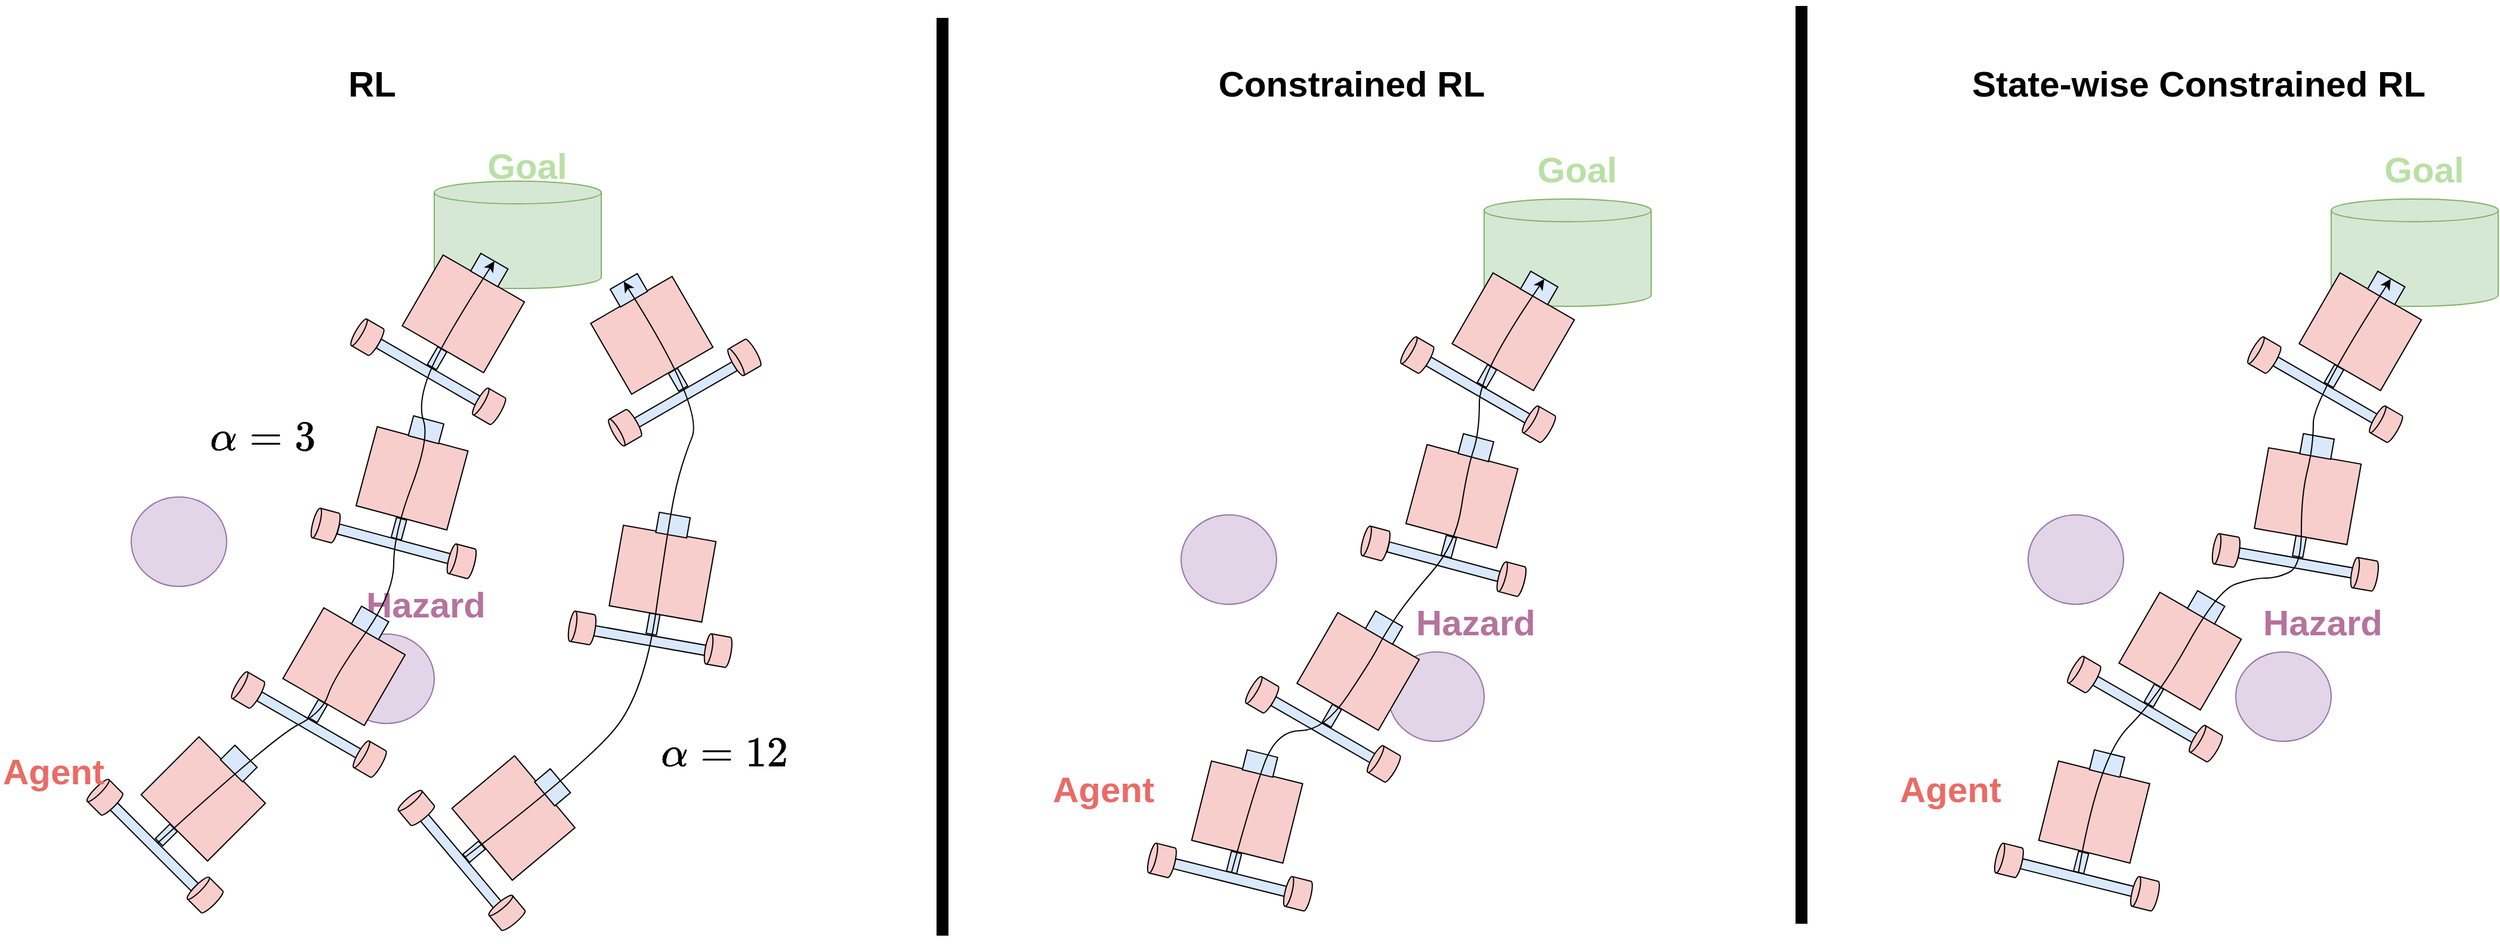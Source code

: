 <mxfile version="27.0.9">
  <diagram name="페이지-1" id="ge7ynudYH0SWpXRpJTb-">
    <mxGraphModel dx="4753" dy="2667" grid="1" gridSize="10" guides="1" tooltips="1" connect="1" arrows="1" fold="1" page="1" pageScale="1" pageWidth="827" pageHeight="1169" math="1" shadow="0">
      <root>
        <mxCell id="0" />
        <mxCell id="1" parent="0" />
        <mxCell id="-oPGyq5Cqz7-k8GaQxrX-433" value="" style="group" vertex="1" connectable="0" parent="1">
          <mxGeometry x="194" y="194" width="2094" height="780" as="geometry" />
        </mxCell>
        <mxCell id="-oPGyq5Cqz7-k8GaQxrX-1" value="" style="group;rotation=-166;" vertex="1" connectable="0" parent="-oPGyq5Cqz7-k8GaQxrX-433">
          <mxGeometry x="970.004" y="627.003" width="140" height="120" as="geometry" />
        </mxCell>
        <mxCell id="-oPGyq5Cqz7-k8GaQxrX-2" value="" style="rounded=0;whiteSpace=wrap;html=1;fillColor=#f8cecc;strokeColor=default;rotation=-166;" vertex="1" parent="-oPGyq5Cqz7-k8GaQxrX-1">
          <mxGeometry x="36" y="15" width="78.75" height="68.571" as="geometry" />
        </mxCell>
        <mxCell id="-oPGyq5Cqz7-k8GaQxrX-3" value="" style="rounded=0;whiteSpace=wrap;html=1;fillColor=#dae8fc;strokeColor=default;rotation=-166;" vertex="1" parent="-oPGyq5Cqz7-k8GaQxrX-1">
          <mxGeometry x="73" width="26.25" height="17.143" as="geometry" />
        </mxCell>
        <mxCell id="-oPGyq5Cqz7-k8GaQxrX-4" value="" style="rounded=0;whiteSpace=wrap;html=1;fillColor=#dae8fc;strokeColor=default;rotation=-166;" vertex="1" parent="-oPGyq5Cqz7-k8GaQxrX-1">
          <mxGeometry x="60" y="83" width="8.75" height="17.143" as="geometry" />
        </mxCell>
        <mxCell id="-oPGyq5Cqz7-k8GaQxrX-5" value="" style="rounded=0;whiteSpace=wrap;html=1;fillColor=#dae8fc;strokeColor=default;rotation=-166;" vertex="1" parent="-oPGyq5Cqz7-k8GaQxrX-1">
          <mxGeometry x="13" y="100" width="96.25" height="8.571" as="geometry" />
        </mxCell>
        <mxCell id="-oPGyq5Cqz7-k8GaQxrX-6" value="" style="shape=cylinder3;whiteSpace=wrap;html=1;boundedLbl=1;backgroundOutline=1;size=2.875;direction=south;fillColor=#f8cecc;strokeColor=default;rotation=-166;" vertex="1" parent="-oPGyq5Cqz7-k8GaQxrX-1">
          <mxGeometry x="-7" y="77" width="21.875" height="25.714" as="geometry" />
        </mxCell>
        <mxCell id="-oPGyq5Cqz7-k8GaQxrX-7" value="" style="shape=cylinder3;whiteSpace=wrap;html=1;boundedLbl=1;backgroundOutline=1;size=2.875;direction=south;fillColor=#f8cecc;strokeColor=default;rotation=-166;" vertex="1" parent="-oPGyq5Cqz7-k8GaQxrX-1">
          <mxGeometry x="107" y="105" width="21.875" height="25.714" as="geometry" />
        </mxCell>
        <mxCell id="-oPGyq5Cqz7-k8GaQxrX-8" value="" style="ellipse;whiteSpace=wrap;html=1;fillColor=#e1d5e7;strokeColor=#9673a6;" vertex="1" parent="-oPGyq5Cqz7-k8GaQxrX-433">
          <mxGeometry x="1164" y="542" width="80" height="75" as="geometry" />
        </mxCell>
        <mxCell id="-oPGyq5Cqz7-k8GaQxrX-9" value="" style="shape=cylinder3;whiteSpace=wrap;html=1;boundedLbl=1;backgroundOutline=1;size=9.481;fillColor=#d5e8d4;strokeColor=#82b366;" vertex="1" parent="-oPGyq5Cqz7-k8GaQxrX-433">
          <mxGeometry x="1244" y="162" width="140" height="90" as="geometry" />
        </mxCell>
        <mxCell id="-oPGyq5Cqz7-k8GaQxrX-10" value="Goal" style="text;html=1;align=center;verticalAlign=middle;whiteSpace=wrap;rounded=0;fontSize=30;fontColor=#B9E0A5;fontStyle=1" vertex="1" parent="-oPGyq5Cqz7-k8GaQxrX-433">
          <mxGeometry x="1284" y="122" width="76" height="30" as="geometry" />
        </mxCell>
        <mxCell id="-oPGyq5Cqz7-k8GaQxrX-11" value="&lt;font style=&quot;color: rgb(234, 107, 102);&quot;&gt;Agent&lt;/font&gt;" style="text;html=1;align=center;verticalAlign=middle;whiteSpace=wrap;rounded=0;fontSize=30;fontColor=#B9E0A5;fontStyle=1" vertex="1" parent="-oPGyq5Cqz7-k8GaQxrX-433">
          <mxGeometry x="880" y="642" width="90" height="30" as="geometry" />
        </mxCell>
        <mxCell id="-oPGyq5Cqz7-k8GaQxrX-12" value="&lt;font style=&quot;color: rgb(181, 115, 157);&quot;&gt;Hazard&lt;/font&gt;" style="text;html=1;align=center;verticalAlign=middle;whiteSpace=wrap;rounded=0;fontSize=30;fontColor=#B9E0A5;fontStyle=1" vertex="1" parent="-oPGyq5Cqz7-k8GaQxrX-433">
          <mxGeometry x="1184" y="502" width="106" height="30" as="geometry" />
        </mxCell>
        <mxCell id="-oPGyq5Cqz7-k8GaQxrX-13" value="" style="ellipse;whiteSpace=wrap;html=1;fillColor=#e1d5e7;strokeColor=#9673a6;" vertex="1" parent="-oPGyq5Cqz7-k8GaQxrX-433">
          <mxGeometry x="990" y="427" width="80" height="75" as="geometry" />
        </mxCell>
        <mxCell id="-oPGyq5Cqz7-k8GaQxrX-14" value="" style="group;rotation=-150;opacity=23;" vertex="1" connectable="0" parent="-oPGyq5Cqz7-k8GaQxrX-433">
          <mxGeometry x="1059.996" y="507.002" width="140" height="120" as="geometry" />
        </mxCell>
        <mxCell id="-oPGyq5Cqz7-k8GaQxrX-15" value="" style="rounded=0;whiteSpace=wrap;html=1;fillColor=#f8cecc;strokeColor=default;rotation=-150;" vertex="1" parent="-oPGyq5Cqz7-k8GaQxrX-14">
          <mxGeometry x="39" y="17" width="78.75" height="68.571" as="geometry" />
        </mxCell>
        <mxCell id="-oPGyq5Cqz7-k8GaQxrX-16" value="" style="rounded=0;whiteSpace=wrap;html=1;fillColor=#dae8fc;strokeColor=default;rotation=-150;" vertex="1" parent="-oPGyq5Cqz7-k8GaQxrX-14">
          <mxGeometry x="87" y="6" width="26.25" height="17.143" as="geometry" />
        </mxCell>
        <mxCell id="-oPGyq5Cqz7-k8GaQxrX-17" value="" style="rounded=0;whiteSpace=wrap;html=1;fillColor=#dae8fc;strokeColor=default;rotation=-150;" vertex="1" parent="-oPGyq5Cqz7-k8GaQxrX-14">
          <mxGeometry x="52" y="80" width="8.75" height="17.143" as="geometry" />
        </mxCell>
        <mxCell id="-oPGyq5Cqz7-k8GaQxrX-18" value="" style="rounded=0;whiteSpace=wrap;html=1;fillColor=#dae8fc;strokeColor=default;rotation=-150;" vertex="1" parent="-oPGyq5Cqz7-k8GaQxrX-14">
          <mxGeometry x="1" y="96" width="96.25" height="8.571" as="geometry" />
        </mxCell>
        <mxCell id="-oPGyq5Cqz7-k8GaQxrX-19" value="" style="shape=cylinder3;whiteSpace=wrap;html=1;boundedLbl=1;backgroundOutline=1;size=2.875;direction=south;fillColor=#f8cecc;strokeColor=default;rotation=-150;" vertex="1" parent="-oPGyq5Cqz7-k8GaQxrX-14">
          <mxGeometry x="-13" y="58" width="21.875" height="25.714" as="geometry" />
        </mxCell>
        <mxCell id="-oPGyq5Cqz7-k8GaQxrX-20" value="" style="shape=cylinder3;whiteSpace=wrap;html=1;boundedLbl=1;backgroundOutline=1;size=2.875;direction=south;fillColor=#f8cecc;strokeColor=default;rotation=-150;" vertex="1" parent="-oPGyq5Cqz7-k8GaQxrX-14">
          <mxGeometry x="89" y="116" width="21.875" height="25.714" as="geometry" />
        </mxCell>
        <mxCell id="-oPGyq5Cqz7-k8GaQxrX-21" value="" style="group;rotation=-165;opacity=23;" vertex="1" connectable="0" parent="-oPGyq5Cqz7-k8GaQxrX-433">
          <mxGeometry x="1150.002" y="362.002" width="140" height="120" as="geometry" />
        </mxCell>
        <mxCell id="-oPGyq5Cqz7-k8GaQxrX-22" value="" style="rounded=0;whiteSpace=wrap;html=1;fillColor=#f8cecc;strokeColor=default;rotation=-165;" vertex="1" parent="-oPGyq5Cqz7-k8GaQxrX-21">
          <mxGeometry x="36" y="15" width="78.75" height="68.571" as="geometry" />
        </mxCell>
        <mxCell id="-oPGyq5Cqz7-k8GaQxrX-23" value="" style="rounded=0;whiteSpace=wrap;html=1;fillColor=#dae8fc;strokeColor=default;rotation=-165;" vertex="1" parent="-oPGyq5Cqz7-k8GaQxrX-21">
          <mxGeometry x="74" width="26.25" height="17.143" as="geometry" />
        </mxCell>
        <mxCell id="-oPGyq5Cqz7-k8GaQxrX-24" value="" style="rounded=0;whiteSpace=wrap;html=1;fillColor=#dae8fc;strokeColor=default;rotation=-165;" vertex="1" parent="-oPGyq5Cqz7-k8GaQxrX-21">
          <mxGeometry x="60" y="83" width="8.75" height="17.143" as="geometry" />
        </mxCell>
        <mxCell id="-oPGyq5Cqz7-k8GaQxrX-25" value="" style="rounded=0;whiteSpace=wrap;html=1;fillColor=#dae8fc;strokeColor=default;rotation=-165;" vertex="1" parent="-oPGyq5Cqz7-k8GaQxrX-21">
          <mxGeometry x="12" y="100" width="96.25" height="8.571" as="geometry" />
        </mxCell>
        <mxCell id="-oPGyq5Cqz7-k8GaQxrX-26" value="" style="shape=cylinder3;whiteSpace=wrap;html=1;boundedLbl=1;backgroundOutline=1;size=2.875;direction=south;fillColor=#f8cecc;strokeColor=default;rotation=-165;" vertex="1" parent="-oPGyq5Cqz7-k8GaQxrX-21">
          <mxGeometry x="-8" y="76" width="21.875" height="25.714" as="geometry" />
        </mxCell>
        <mxCell id="-oPGyq5Cqz7-k8GaQxrX-27" value="" style="shape=cylinder3;whiteSpace=wrap;html=1;boundedLbl=1;backgroundOutline=1;size=2.875;direction=south;fillColor=#f8cecc;strokeColor=default;rotation=-165;" vertex="1" parent="-oPGyq5Cqz7-k8GaQxrX-21">
          <mxGeometry x="106" y="106" width="21.875" height="25.714" as="geometry" />
        </mxCell>
        <mxCell id="-oPGyq5Cqz7-k8GaQxrX-28" value="" style="group;rotation=-150;opacity=23;" vertex="1" connectable="0" parent="-oPGyq5Cqz7-k8GaQxrX-433">
          <mxGeometry x="1190.004" y="222.003" width="140" height="120" as="geometry" />
        </mxCell>
        <mxCell id="-oPGyq5Cqz7-k8GaQxrX-29" value="" style="rounded=0;whiteSpace=wrap;html=1;fillColor=#f8cecc;strokeColor=default;rotation=-150;" vertex="1" parent="-oPGyq5Cqz7-k8GaQxrX-28">
          <mxGeometry x="39" y="17" width="78.75" height="68.571" as="geometry" />
        </mxCell>
        <mxCell id="-oPGyq5Cqz7-k8GaQxrX-30" value="" style="rounded=0;whiteSpace=wrap;html=1;fillColor=#dae8fc;strokeColor=default;rotation=-150;" vertex="1" parent="-oPGyq5Cqz7-k8GaQxrX-28">
          <mxGeometry x="87" y="6" width="26.25" height="17.143" as="geometry" />
        </mxCell>
        <mxCell id="-oPGyq5Cqz7-k8GaQxrX-31" value="" style="rounded=0;whiteSpace=wrap;html=1;fillColor=#dae8fc;strokeColor=default;rotation=-150;" vertex="1" parent="-oPGyq5Cqz7-k8GaQxrX-28">
          <mxGeometry x="52" y="80" width="8.75" height="17.143" as="geometry" />
        </mxCell>
        <mxCell id="-oPGyq5Cqz7-k8GaQxrX-32" value="" style="rounded=0;whiteSpace=wrap;html=1;fillColor=#dae8fc;strokeColor=default;rotation=-150;" vertex="1" parent="-oPGyq5Cqz7-k8GaQxrX-28">
          <mxGeometry x="1" y="96" width="96.25" height="8.571" as="geometry" />
        </mxCell>
        <mxCell id="-oPGyq5Cqz7-k8GaQxrX-33" value="" style="shape=cylinder3;whiteSpace=wrap;html=1;boundedLbl=1;backgroundOutline=1;size=2.875;direction=south;fillColor=#f8cecc;strokeColor=default;rotation=-150;" vertex="1" parent="-oPGyq5Cqz7-k8GaQxrX-28">
          <mxGeometry x="-13" y="58" width="21.875" height="25.714" as="geometry" />
        </mxCell>
        <mxCell id="-oPGyq5Cqz7-k8GaQxrX-34" value="" style="shape=cylinder3;whiteSpace=wrap;html=1;boundedLbl=1;backgroundOutline=1;size=2.875;direction=south;fillColor=#f8cecc;strokeColor=default;rotation=-150;" vertex="1" parent="-oPGyq5Cqz7-k8GaQxrX-28">
          <mxGeometry x="89" y="116" width="21.875" height="25.714" as="geometry" />
        </mxCell>
        <mxCell id="-oPGyq5Cqz7-k8GaQxrX-35" value="" style="curved=1;endArrow=classic;html=1;rounded=0;entryX=0.5;entryY=1;entryDx=0;entryDy=0;exitX=0.5;exitY=0;exitDx=0;exitDy=0;" edge="1" parent="-oPGyq5Cqz7-k8GaQxrX-433" source="-oPGyq5Cqz7-k8GaQxrX-4" target="-oPGyq5Cqz7-k8GaQxrX-30">
          <mxGeometry width="50" height="50" relative="1" as="geometry">
            <mxPoint x="1030" y="732" as="sourcePoint" />
            <mxPoint x="1090" y="432" as="targetPoint" />
            <Array as="points">
              <mxPoint x="1050" y="662" />
              <mxPoint x="1070" y="608" />
              <mxPoint x="1110" y="608" />
              <mxPoint x="1150" y="548" />
              <mxPoint x="1160" y="528" />
              <mxPoint x="1180" y="498" />
              <mxPoint x="1220" y="452" />
              <mxPoint x="1230" y="388" />
              <mxPoint x="1240" y="358" />
              <mxPoint x="1240" y="308" />
            </Array>
          </mxGeometry>
        </mxCell>
        <mxCell id="-oPGyq5Cqz7-k8GaQxrX-36" style="edgeStyle=orthogonalEdgeStyle;rounded=0;orthogonalLoop=1;jettySize=auto;html=1;exitX=0.5;exitY=1;exitDx=0;exitDy=0;" edge="1" parent="-oPGyq5Cqz7-k8GaQxrX-433">
          <mxGeometry relative="1" as="geometry">
            <mxPoint x="1100" y="392" as="sourcePoint" />
            <mxPoint x="1100" y="392" as="targetPoint" />
          </mxGeometry>
        </mxCell>
        <mxCell id="-oPGyq5Cqz7-k8GaQxrX-37" value="&lt;font style=&quot;color: rgb(0, 0, 0);&quot;&gt;Constrained RL&lt;/font&gt;" style="text;html=1;align=center;verticalAlign=middle;whiteSpace=wrap;rounded=0;fontSize=30;fontColor=#B9E0A5;fontStyle=1" vertex="1" parent="-oPGyq5Cqz7-k8GaQxrX-433">
          <mxGeometry x="1003" y="50" width="260" height="30" as="geometry" />
        </mxCell>
        <mxCell id="-oPGyq5Cqz7-k8GaQxrX-38" value="" style="group;rotation=-166;" vertex="1" connectable="0" parent="-oPGyq5Cqz7-k8GaQxrX-433">
          <mxGeometry x="1680.004" y="627.003" width="140" height="120" as="geometry" />
        </mxCell>
        <mxCell id="-oPGyq5Cqz7-k8GaQxrX-39" value="" style="rounded=0;whiteSpace=wrap;html=1;fillColor=#f8cecc;strokeColor=default;rotation=-166;" vertex="1" parent="-oPGyq5Cqz7-k8GaQxrX-38">
          <mxGeometry x="36" y="15" width="78.75" height="68.571" as="geometry" />
        </mxCell>
        <mxCell id="-oPGyq5Cqz7-k8GaQxrX-40" value="" style="rounded=0;whiteSpace=wrap;html=1;fillColor=#dae8fc;strokeColor=default;rotation=-166;" vertex="1" parent="-oPGyq5Cqz7-k8GaQxrX-38">
          <mxGeometry x="73" width="26.25" height="17.143" as="geometry" />
        </mxCell>
        <mxCell id="-oPGyq5Cqz7-k8GaQxrX-41" value="" style="rounded=0;whiteSpace=wrap;html=1;fillColor=#dae8fc;strokeColor=default;rotation=-166;" vertex="1" parent="-oPGyq5Cqz7-k8GaQxrX-38">
          <mxGeometry x="60" y="83" width="8.75" height="17.143" as="geometry" />
        </mxCell>
        <mxCell id="-oPGyq5Cqz7-k8GaQxrX-42" value="" style="rounded=0;whiteSpace=wrap;html=1;fillColor=#dae8fc;strokeColor=default;rotation=-166;" vertex="1" parent="-oPGyq5Cqz7-k8GaQxrX-38">
          <mxGeometry x="13" y="100" width="96.25" height="8.571" as="geometry" />
        </mxCell>
        <mxCell id="-oPGyq5Cqz7-k8GaQxrX-43" value="" style="shape=cylinder3;whiteSpace=wrap;html=1;boundedLbl=1;backgroundOutline=1;size=2.875;direction=south;fillColor=#f8cecc;strokeColor=default;rotation=-166;" vertex="1" parent="-oPGyq5Cqz7-k8GaQxrX-38">
          <mxGeometry x="-7" y="77" width="21.875" height="25.714" as="geometry" />
        </mxCell>
        <mxCell id="-oPGyq5Cqz7-k8GaQxrX-44" value="" style="shape=cylinder3;whiteSpace=wrap;html=1;boundedLbl=1;backgroundOutline=1;size=2.875;direction=south;fillColor=#f8cecc;strokeColor=default;rotation=-166;" vertex="1" parent="-oPGyq5Cqz7-k8GaQxrX-38">
          <mxGeometry x="107" y="105" width="21.875" height="25.714" as="geometry" />
        </mxCell>
        <mxCell id="-oPGyq5Cqz7-k8GaQxrX-45" value="" style="ellipse;whiteSpace=wrap;html=1;fillColor=#e1d5e7;strokeColor=#9673a6;" vertex="1" parent="-oPGyq5Cqz7-k8GaQxrX-433">
          <mxGeometry x="1874" y="542" width="80" height="75" as="geometry" />
        </mxCell>
        <mxCell id="-oPGyq5Cqz7-k8GaQxrX-46" value="" style="shape=cylinder3;whiteSpace=wrap;html=1;boundedLbl=1;backgroundOutline=1;size=9.481;fillColor=#d5e8d4;strokeColor=#82b366;" vertex="1" parent="-oPGyq5Cqz7-k8GaQxrX-433">
          <mxGeometry x="1954" y="162" width="140" height="90" as="geometry" />
        </mxCell>
        <mxCell id="-oPGyq5Cqz7-k8GaQxrX-47" value="Goal" style="text;html=1;align=center;verticalAlign=middle;whiteSpace=wrap;rounded=0;fontSize=30;fontColor=#B9E0A5;fontStyle=1" vertex="1" parent="-oPGyq5Cqz7-k8GaQxrX-433">
          <mxGeometry x="1994" y="122" width="76" height="30" as="geometry" />
        </mxCell>
        <mxCell id="-oPGyq5Cqz7-k8GaQxrX-48" value="&lt;font style=&quot;color: rgb(234, 107, 102);&quot;&gt;Agent&lt;/font&gt;" style="text;html=1;align=center;verticalAlign=middle;whiteSpace=wrap;rounded=0;fontSize=30;fontColor=#B9E0A5;fontStyle=1" vertex="1" parent="-oPGyq5Cqz7-k8GaQxrX-433">
          <mxGeometry x="1590" y="642" width="90" height="30" as="geometry" />
        </mxCell>
        <mxCell id="-oPGyq5Cqz7-k8GaQxrX-49" value="&lt;font style=&quot;color: rgb(181, 115, 157);&quot;&gt;Hazard&lt;/font&gt;" style="text;html=1;align=center;verticalAlign=middle;whiteSpace=wrap;rounded=0;fontSize=30;fontColor=#B9E0A5;fontStyle=1" vertex="1" parent="-oPGyq5Cqz7-k8GaQxrX-433">
          <mxGeometry x="1894" y="502" width="106" height="30" as="geometry" />
        </mxCell>
        <mxCell id="-oPGyq5Cqz7-k8GaQxrX-50" value="" style="ellipse;whiteSpace=wrap;html=1;fillColor=#e1d5e7;strokeColor=#9673a6;" vertex="1" parent="-oPGyq5Cqz7-k8GaQxrX-433">
          <mxGeometry x="1700" y="427" width="80" height="75" as="geometry" />
        </mxCell>
        <mxCell id="-oPGyq5Cqz7-k8GaQxrX-51" value="" style="group;rotation=-150;opacity=23;" vertex="1" connectable="0" parent="-oPGyq5Cqz7-k8GaQxrX-433">
          <mxGeometry x="1748.996" y="490.002" width="140" height="120" as="geometry" />
        </mxCell>
        <mxCell id="-oPGyq5Cqz7-k8GaQxrX-52" value="" style="rounded=0;whiteSpace=wrap;html=1;fillColor=#f8cecc;strokeColor=default;rotation=-150;" vertex="1" parent="-oPGyq5Cqz7-k8GaQxrX-51">
          <mxGeometry x="39" y="17" width="78.75" height="68.571" as="geometry" />
        </mxCell>
        <mxCell id="-oPGyq5Cqz7-k8GaQxrX-53" value="" style="rounded=0;whiteSpace=wrap;html=1;fillColor=#dae8fc;strokeColor=default;rotation=-150;" vertex="1" parent="-oPGyq5Cqz7-k8GaQxrX-51">
          <mxGeometry x="87" y="6" width="26.25" height="17.143" as="geometry" />
        </mxCell>
        <mxCell id="-oPGyq5Cqz7-k8GaQxrX-54" value="" style="rounded=0;whiteSpace=wrap;html=1;fillColor=#dae8fc;strokeColor=default;rotation=-150;" vertex="1" parent="-oPGyq5Cqz7-k8GaQxrX-51">
          <mxGeometry x="52" y="80" width="8.75" height="17.143" as="geometry" />
        </mxCell>
        <mxCell id="-oPGyq5Cqz7-k8GaQxrX-55" value="" style="rounded=0;whiteSpace=wrap;html=1;fillColor=#dae8fc;strokeColor=default;rotation=-150;" vertex="1" parent="-oPGyq5Cqz7-k8GaQxrX-51">
          <mxGeometry x="1" y="96" width="96.25" height="8.571" as="geometry" />
        </mxCell>
        <mxCell id="-oPGyq5Cqz7-k8GaQxrX-56" value="" style="shape=cylinder3;whiteSpace=wrap;html=1;boundedLbl=1;backgroundOutline=1;size=2.875;direction=south;fillColor=#f8cecc;strokeColor=default;rotation=-150;" vertex="1" parent="-oPGyq5Cqz7-k8GaQxrX-51">
          <mxGeometry x="-13" y="58" width="21.875" height="25.714" as="geometry" />
        </mxCell>
        <mxCell id="-oPGyq5Cqz7-k8GaQxrX-57" value="" style="shape=cylinder3;whiteSpace=wrap;html=1;boundedLbl=1;backgroundOutline=1;size=2.875;direction=south;fillColor=#f8cecc;strokeColor=default;rotation=-150;" vertex="1" parent="-oPGyq5Cqz7-k8GaQxrX-51">
          <mxGeometry x="89" y="116" width="21.875" height="25.714" as="geometry" />
        </mxCell>
        <mxCell id="-oPGyq5Cqz7-k8GaQxrX-58" value="" style="group;rotation=-170;opacity=23;" vertex="1" connectable="0" parent="-oPGyq5Cqz7-k8GaQxrX-433">
          <mxGeometry x="1860.002" y="362.002" width="140" height="120" as="geometry" />
        </mxCell>
        <mxCell id="-oPGyq5Cqz7-k8GaQxrX-59" value="" style="rounded=0;whiteSpace=wrap;html=1;fillColor=#f8cecc;strokeColor=default;rotation=-170;" vertex="1" parent="-oPGyq5Cqz7-k8GaQxrX-58">
          <mxGeometry x="35" y="15" width="78.75" height="68.571" as="geometry" />
        </mxCell>
        <mxCell id="-oPGyq5Cqz7-k8GaQxrX-60" value="" style="rounded=0;whiteSpace=wrap;html=1;fillColor=#dae8fc;strokeColor=default;rotation=-170;" vertex="1" parent="-oPGyq5Cqz7-k8GaQxrX-58">
          <mxGeometry x="69" y="-1" width="26.25" height="17.143" as="geometry" />
        </mxCell>
        <mxCell id="-oPGyq5Cqz7-k8GaQxrX-61" value="" style="rounded=0;whiteSpace=wrap;html=1;fillColor=#dae8fc;strokeColor=default;rotation=-170;" vertex="1" parent="-oPGyq5Cqz7-k8GaQxrX-58">
          <mxGeometry x="63" y="83" width="8.75" height="17.143" as="geometry" />
        </mxCell>
        <mxCell id="-oPGyq5Cqz7-k8GaQxrX-62" value="" style="rounded=0;whiteSpace=wrap;html=1;fillColor=#dae8fc;strokeColor=default;rotation=-170;" vertex="1" parent="-oPGyq5Cqz7-k8GaQxrX-58">
          <mxGeometry x="16" y="101" width="96.25" height="8.571" as="geometry" />
        </mxCell>
        <mxCell id="-oPGyq5Cqz7-k8GaQxrX-63" value="" style="shape=cylinder3;whiteSpace=wrap;html=1;boundedLbl=1;backgroundOutline=1;size=2.875;direction=south;fillColor=#f8cecc;strokeColor=default;rotation=-170;" vertex="1" parent="-oPGyq5Cqz7-k8GaQxrX-58">
          <mxGeometry x="-5" y="82" width="21.875" height="25.714" as="geometry" />
        </mxCell>
        <mxCell id="-oPGyq5Cqz7-k8GaQxrX-64" value="" style="shape=cylinder3;whiteSpace=wrap;html=1;boundedLbl=1;backgroundOutline=1;size=2.875;direction=south;fillColor=#f8cecc;strokeColor=default;rotation=-170;" vertex="1" parent="-oPGyq5Cqz7-k8GaQxrX-58">
          <mxGeometry x="111" y="102" width="21.875" height="25.714" as="geometry" />
        </mxCell>
        <mxCell id="-oPGyq5Cqz7-k8GaQxrX-65" value="" style="group;rotation=-150;opacity=23;" vertex="1" connectable="0" parent="-oPGyq5Cqz7-k8GaQxrX-433">
          <mxGeometry x="1900.004" y="222.003" width="140" height="120" as="geometry" />
        </mxCell>
        <mxCell id="-oPGyq5Cqz7-k8GaQxrX-66" value="" style="rounded=0;whiteSpace=wrap;html=1;fillColor=#f8cecc;strokeColor=default;rotation=-150;" vertex="1" parent="-oPGyq5Cqz7-k8GaQxrX-65">
          <mxGeometry x="39" y="17" width="78.75" height="68.571" as="geometry" />
        </mxCell>
        <mxCell id="-oPGyq5Cqz7-k8GaQxrX-67" value="" style="rounded=0;whiteSpace=wrap;html=1;fillColor=#dae8fc;strokeColor=default;rotation=-150;" vertex="1" parent="-oPGyq5Cqz7-k8GaQxrX-65">
          <mxGeometry x="87" y="6" width="26.25" height="17.143" as="geometry" />
        </mxCell>
        <mxCell id="-oPGyq5Cqz7-k8GaQxrX-68" value="" style="rounded=0;whiteSpace=wrap;html=1;fillColor=#dae8fc;strokeColor=default;rotation=-150;" vertex="1" parent="-oPGyq5Cqz7-k8GaQxrX-65">
          <mxGeometry x="52" y="80" width="8.75" height="17.143" as="geometry" />
        </mxCell>
        <mxCell id="-oPGyq5Cqz7-k8GaQxrX-69" value="" style="rounded=0;whiteSpace=wrap;html=1;fillColor=#dae8fc;strokeColor=default;rotation=-150;" vertex="1" parent="-oPGyq5Cqz7-k8GaQxrX-65">
          <mxGeometry x="1" y="96" width="96.25" height="8.571" as="geometry" />
        </mxCell>
        <mxCell id="-oPGyq5Cqz7-k8GaQxrX-70" value="" style="shape=cylinder3;whiteSpace=wrap;html=1;boundedLbl=1;backgroundOutline=1;size=2.875;direction=south;fillColor=#f8cecc;strokeColor=default;rotation=-150;" vertex="1" parent="-oPGyq5Cqz7-k8GaQxrX-65">
          <mxGeometry x="-13" y="58" width="21.875" height="25.714" as="geometry" />
        </mxCell>
        <mxCell id="-oPGyq5Cqz7-k8GaQxrX-71" value="" style="shape=cylinder3;whiteSpace=wrap;html=1;boundedLbl=1;backgroundOutline=1;size=2.875;direction=south;fillColor=#f8cecc;strokeColor=default;rotation=-150;" vertex="1" parent="-oPGyq5Cqz7-k8GaQxrX-65">
          <mxGeometry x="89" y="116" width="21.875" height="25.714" as="geometry" />
        </mxCell>
        <mxCell id="-oPGyq5Cqz7-k8GaQxrX-72" style="edgeStyle=orthogonalEdgeStyle;rounded=0;orthogonalLoop=1;jettySize=auto;html=1;exitX=0.5;exitY=1;exitDx=0;exitDy=0;" edge="1" parent="-oPGyq5Cqz7-k8GaQxrX-433">
          <mxGeometry relative="1" as="geometry">
            <mxPoint x="1810" y="392" as="sourcePoint" />
            <mxPoint x="1810" y="392" as="targetPoint" />
          </mxGeometry>
        </mxCell>
        <mxCell id="-oPGyq5Cqz7-k8GaQxrX-73" value="&lt;font style=&quot;color: rgb(0, 0, 0);&quot;&gt;State-wise Constrained RL&lt;/font&gt;" style="text;html=1;align=center;verticalAlign=middle;whiteSpace=wrap;rounded=0;fontSize=30;fontColor=#B9E0A5;fontStyle=1" vertex="1" parent="-oPGyq5Cqz7-k8GaQxrX-433">
          <mxGeometry x="1650" y="50" width="386" height="30" as="geometry" />
        </mxCell>
        <mxCell id="-oPGyq5Cqz7-k8GaQxrX-74" value="" style="curved=1;endArrow=classic;html=1;rounded=0;exitX=0.5;exitY=1;exitDx=0;exitDy=0;" edge="1" parent="-oPGyq5Cqz7-k8GaQxrX-433" source="-oPGyq5Cqz7-k8GaQxrX-42">
          <mxGeometry width="50" height="50" relative="1" as="geometry">
            <mxPoint x="1819" y="540" as="sourcePoint" />
            <mxPoint x="2004" y="229" as="targetPoint" />
            <Array as="points">
              <mxPoint x="1759" y="630" />
              <mxPoint x="1809" y="580" />
              <mxPoint x="1859" y="490" />
              <mxPoint x="1889" y="480" />
              <mxPoint x="1909" y="480" />
              <mxPoint x="1929" y="470" />
              <mxPoint x="1929" y="410" />
              <mxPoint x="1939" y="370" />
              <mxPoint x="1939" y="330" />
            </Array>
          </mxGeometry>
        </mxCell>
        <mxCell id="-oPGyq5Cqz7-k8GaQxrX-370" value="" style="group;rotation=-135;" vertex="1" connectable="0" parent="-oPGyq5Cqz7-k8GaQxrX-433">
          <mxGeometry x="90.004" y="612.003" width="140" height="120" as="geometry" />
        </mxCell>
        <mxCell id="-oPGyq5Cqz7-k8GaQxrX-371" value="" style="rounded=0;whiteSpace=wrap;html=1;fillColor=#f8cecc;strokeColor=default;rotation=-135;" vertex="1" parent="-oPGyq5Cqz7-k8GaQxrX-370">
          <mxGeometry x="41" y="19" width="78.75" height="68.571" as="geometry" />
        </mxCell>
        <mxCell id="-oPGyq5Cqz7-k8GaQxrX-372" value="" style="rounded=0;whiteSpace=wrap;html=1;fillColor=#dae8fc;strokeColor=default;rotation=-135;" vertex="1" parent="-oPGyq5Cqz7-k8GaQxrX-370">
          <mxGeometry x="97" y="15" width="26.25" height="17.143" as="geometry" />
        </mxCell>
        <mxCell id="-oPGyq5Cqz7-k8GaQxrX-373" value="" style="rounded=0;whiteSpace=wrap;html=1;fillColor=#dae8fc;strokeColor=default;rotation=-135;" vertex="1" parent="-oPGyq5Cqz7-k8GaQxrX-370">
          <mxGeometry x="45" y="75" width="8.75" height="17.143" as="geometry" />
        </mxCell>
        <mxCell id="-oPGyq5Cqz7-k8GaQxrX-374" value="" style="rounded=0;whiteSpace=wrap;html=1;fillColor=#dae8fc;strokeColor=default;rotation=-135;" vertex="1" parent="-oPGyq5Cqz7-k8GaQxrX-370">
          <mxGeometry x="-9" y="89" width="96.25" height="8.571" as="geometry" />
        </mxCell>
        <mxCell id="-oPGyq5Cqz7-k8GaQxrX-375" value="" style="shape=cylinder3;whiteSpace=wrap;html=1;boundedLbl=1;backgroundOutline=1;size=2.875;direction=south;fillColor=#f8cecc;strokeColor=default;rotation=-135;" vertex="1" parent="-oPGyq5Cqz7-k8GaQxrX-370">
          <mxGeometry x="-13" y="39" width="21.875" height="25.714" as="geometry" />
        </mxCell>
        <mxCell id="-oPGyq5Cqz7-k8GaQxrX-376" value="" style="shape=cylinder3;whiteSpace=wrap;html=1;boundedLbl=1;backgroundOutline=1;size=2.875;direction=south;fillColor=#f8cecc;strokeColor=default;rotation=-135;" vertex="1" parent="-oPGyq5Cqz7-k8GaQxrX-370">
          <mxGeometry x="71" y="121" width="21.875" height="25.714" as="geometry" />
        </mxCell>
        <mxCell id="-oPGyq5Cqz7-k8GaQxrX-377" value="" style="ellipse;whiteSpace=wrap;html=1;fillColor=#e1d5e7;strokeColor=#9673a6;" vertex="1" parent="-oPGyq5Cqz7-k8GaQxrX-433">
          <mxGeometry x="284" y="527" width="80" height="75" as="geometry" />
        </mxCell>
        <mxCell id="-oPGyq5Cqz7-k8GaQxrX-378" value="" style="shape=cylinder3;whiteSpace=wrap;html=1;boundedLbl=1;backgroundOutline=1;size=9.481;fillColor=#d5e8d4;strokeColor=#82b366;" vertex="1" parent="-oPGyq5Cqz7-k8GaQxrX-433">
          <mxGeometry x="364" y="147" width="140" height="90" as="geometry" />
        </mxCell>
        <mxCell id="-oPGyq5Cqz7-k8GaQxrX-379" value="Goal" style="text;html=1;align=center;verticalAlign=middle;whiteSpace=wrap;rounded=0;fontSize=30;fontColor=#B9E0A5;fontStyle=1" vertex="1" parent="-oPGyq5Cqz7-k8GaQxrX-433">
          <mxGeometry x="404" y="107" width="76" height="53" as="geometry" />
        </mxCell>
        <mxCell id="-oPGyq5Cqz7-k8GaQxrX-380" value="&lt;font style=&quot;color: rgb(234, 107, 102);&quot;&gt;Agent&lt;/font&gt;" style="text;html=1;align=center;verticalAlign=middle;whiteSpace=wrap;rounded=0;fontSize=30;fontColor=#B9E0A5;fontStyle=1" vertex="1" parent="-oPGyq5Cqz7-k8GaQxrX-433">
          <mxGeometry y="627" width="90" height="30" as="geometry" />
        </mxCell>
        <mxCell id="-oPGyq5Cqz7-k8GaQxrX-381" value="&lt;font style=&quot;color: rgb(181, 115, 157);&quot;&gt;Hazard&lt;/font&gt;" style="text;html=1;align=center;verticalAlign=middle;whiteSpace=wrap;rounded=0;fontSize=30;fontColor=#B9E0A5;fontStyle=1" vertex="1" parent="-oPGyq5Cqz7-k8GaQxrX-433">
          <mxGeometry x="304" y="487" width="106" height="30" as="geometry" />
        </mxCell>
        <mxCell id="-oPGyq5Cqz7-k8GaQxrX-382" value="" style="ellipse;whiteSpace=wrap;html=1;fillColor=#e1d5e7;strokeColor=#9673a6;" vertex="1" parent="-oPGyq5Cqz7-k8GaQxrX-433">
          <mxGeometry x="110" y="412" width="80" height="75" as="geometry" />
        </mxCell>
        <mxCell id="-oPGyq5Cqz7-k8GaQxrX-383" value="" style="group;rotation=-150;opacity=23;" vertex="1" connectable="0" parent="-oPGyq5Cqz7-k8GaQxrX-433">
          <mxGeometry x="209.996" y="503.002" width="140" height="120" as="geometry" />
        </mxCell>
        <mxCell id="-oPGyq5Cqz7-k8GaQxrX-384" value="" style="rounded=0;whiteSpace=wrap;html=1;fillColor=#f8cecc;strokeColor=default;rotation=-150;" vertex="1" parent="-oPGyq5Cqz7-k8GaQxrX-383">
          <mxGeometry x="39" y="17" width="78.75" height="68.571" as="geometry" />
        </mxCell>
        <mxCell id="-oPGyq5Cqz7-k8GaQxrX-385" value="" style="rounded=0;whiteSpace=wrap;html=1;fillColor=#dae8fc;strokeColor=default;rotation=-150;" vertex="1" parent="-oPGyq5Cqz7-k8GaQxrX-383">
          <mxGeometry x="87" y="6" width="26.25" height="17.143" as="geometry" />
        </mxCell>
        <mxCell id="-oPGyq5Cqz7-k8GaQxrX-386" value="" style="rounded=0;whiteSpace=wrap;html=1;fillColor=#dae8fc;strokeColor=default;rotation=-150;" vertex="1" parent="-oPGyq5Cqz7-k8GaQxrX-383">
          <mxGeometry x="52" y="80" width="8.75" height="17.143" as="geometry" />
        </mxCell>
        <mxCell id="-oPGyq5Cqz7-k8GaQxrX-387" value="" style="rounded=0;whiteSpace=wrap;html=1;fillColor=#dae8fc;strokeColor=default;rotation=-150;" vertex="1" parent="-oPGyq5Cqz7-k8GaQxrX-383">
          <mxGeometry x="1" y="96" width="96.25" height="8.571" as="geometry" />
        </mxCell>
        <mxCell id="-oPGyq5Cqz7-k8GaQxrX-388" value="" style="shape=cylinder3;whiteSpace=wrap;html=1;boundedLbl=1;backgroundOutline=1;size=2.875;direction=south;fillColor=#f8cecc;strokeColor=default;rotation=-150;" vertex="1" parent="-oPGyq5Cqz7-k8GaQxrX-383">
          <mxGeometry x="-13" y="58" width="21.875" height="25.714" as="geometry" />
        </mxCell>
        <mxCell id="-oPGyq5Cqz7-k8GaQxrX-389" value="" style="shape=cylinder3;whiteSpace=wrap;html=1;boundedLbl=1;backgroundOutline=1;size=2.875;direction=south;fillColor=#f8cecc;strokeColor=default;rotation=-150;" vertex="1" parent="-oPGyq5Cqz7-k8GaQxrX-383">
          <mxGeometry x="89" y="116" width="21.875" height="25.714" as="geometry" />
        </mxCell>
        <mxCell id="-oPGyq5Cqz7-k8GaQxrX-390" value="" style="group;rotation=-165;opacity=23;" vertex="1" connectable="0" parent="-oPGyq5Cqz7-k8GaQxrX-433">
          <mxGeometry x="270.002" y="347.002" width="140" height="120" as="geometry" />
        </mxCell>
        <mxCell id="-oPGyq5Cqz7-k8GaQxrX-391" value="" style="rounded=0;whiteSpace=wrap;html=1;fillColor=#f8cecc;strokeColor=default;rotation=-165;" vertex="1" parent="-oPGyq5Cqz7-k8GaQxrX-390">
          <mxGeometry x="36" y="15" width="78.75" height="68.571" as="geometry" />
        </mxCell>
        <mxCell id="-oPGyq5Cqz7-k8GaQxrX-392" value="" style="rounded=0;whiteSpace=wrap;html=1;fillColor=#dae8fc;strokeColor=default;rotation=-165;" vertex="1" parent="-oPGyq5Cqz7-k8GaQxrX-390">
          <mxGeometry x="74" width="26.25" height="17.143" as="geometry" />
        </mxCell>
        <mxCell id="-oPGyq5Cqz7-k8GaQxrX-393" value="" style="rounded=0;whiteSpace=wrap;html=1;fillColor=#dae8fc;strokeColor=default;rotation=-165;" vertex="1" parent="-oPGyq5Cqz7-k8GaQxrX-390">
          <mxGeometry x="60" y="83" width="8.75" height="17.143" as="geometry" />
        </mxCell>
        <mxCell id="-oPGyq5Cqz7-k8GaQxrX-394" value="" style="rounded=0;whiteSpace=wrap;html=1;fillColor=#dae8fc;strokeColor=default;rotation=-165;" vertex="1" parent="-oPGyq5Cqz7-k8GaQxrX-390">
          <mxGeometry x="12" y="100" width="96.25" height="8.571" as="geometry" />
        </mxCell>
        <mxCell id="-oPGyq5Cqz7-k8GaQxrX-395" value="" style="shape=cylinder3;whiteSpace=wrap;html=1;boundedLbl=1;backgroundOutline=1;size=2.875;direction=south;fillColor=#f8cecc;strokeColor=default;rotation=-165;" vertex="1" parent="-oPGyq5Cqz7-k8GaQxrX-390">
          <mxGeometry x="-8" y="76" width="21.875" height="25.714" as="geometry" />
        </mxCell>
        <mxCell id="-oPGyq5Cqz7-k8GaQxrX-396" value="" style="shape=cylinder3;whiteSpace=wrap;html=1;boundedLbl=1;backgroundOutline=1;size=2.875;direction=south;fillColor=#f8cecc;strokeColor=default;rotation=-165;" vertex="1" parent="-oPGyq5Cqz7-k8GaQxrX-390">
          <mxGeometry x="106" y="106" width="21.875" height="25.714" as="geometry" />
        </mxCell>
        <mxCell id="-oPGyq5Cqz7-k8GaQxrX-397" value="" style="group;rotation=-150;opacity=23;" vertex="1" connectable="0" parent="-oPGyq5Cqz7-k8GaQxrX-433">
          <mxGeometry x="310.004" y="207.003" width="140" height="120" as="geometry" />
        </mxCell>
        <mxCell id="-oPGyq5Cqz7-k8GaQxrX-398" value="" style="rounded=0;whiteSpace=wrap;html=1;fillColor=#f8cecc;strokeColor=default;rotation=-150;" vertex="1" parent="-oPGyq5Cqz7-k8GaQxrX-397">
          <mxGeometry x="39" y="17" width="78.75" height="68.571" as="geometry" />
        </mxCell>
        <mxCell id="-oPGyq5Cqz7-k8GaQxrX-399" value="" style="rounded=0;whiteSpace=wrap;html=1;fillColor=#dae8fc;strokeColor=default;rotation=-150;" vertex="1" parent="-oPGyq5Cqz7-k8GaQxrX-397">
          <mxGeometry x="87" y="6" width="26.25" height="17.143" as="geometry" />
        </mxCell>
        <mxCell id="-oPGyq5Cqz7-k8GaQxrX-400" value="" style="rounded=0;whiteSpace=wrap;html=1;fillColor=#dae8fc;strokeColor=default;rotation=-150;" vertex="1" parent="-oPGyq5Cqz7-k8GaQxrX-397">
          <mxGeometry x="52" y="80" width="8.75" height="17.143" as="geometry" />
        </mxCell>
        <mxCell id="-oPGyq5Cqz7-k8GaQxrX-401" value="" style="rounded=0;whiteSpace=wrap;html=1;fillColor=#dae8fc;strokeColor=default;rotation=-150;" vertex="1" parent="-oPGyq5Cqz7-k8GaQxrX-397">
          <mxGeometry x="1" y="96" width="96.25" height="8.571" as="geometry" />
        </mxCell>
        <mxCell id="-oPGyq5Cqz7-k8GaQxrX-402" value="" style="shape=cylinder3;whiteSpace=wrap;html=1;boundedLbl=1;backgroundOutline=1;size=2.875;direction=south;fillColor=#f8cecc;strokeColor=default;rotation=-150;" vertex="1" parent="-oPGyq5Cqz7-k8GaQxrX-397">
          <mxGeometry x="-13" y="58" width="21.875" height="25.714" as="geometry" />
        </mxCell>
        <mxCell id="-oPGyq5Cqz7-k8GaQxrX-403" value="" style="shape=cylinder3;whiteSpace=wrap;html=1;boundedLbl=1;backgroundOutline=1;size=2.875;direction=south;fillColor=#f8cecc;strokeColor=default;rotation=-150;" vertex="1" parent="-oPGyq5Cqz7-k8GaQxrX-397">
          <mxGeometry x="89" y="116" width="21.875" height="25.714" as="geometry" />
        </mxCell>
        <mxCell id="-oPGyq5Cqz7-k8GaQxrX-404" value="" style="group;rotation=-130;" vertex="1" connectable="0" parent="-oPGyq5Cqz7-k8GaQxrX-433">
          <mxGeometry x="349.996" y="627.002" width="140" height="120" as="geometry" />
        </mxCell>
        <mxCell id="-oPGyq5Cqz7-k8GaQxrX-405" value="" style="rounded=0;whiteSpace=wrap;html=1;fillColor=#f8cecc;strokeColor=default;rotation=-130;" vertex="1" parent="-oPGyq5Cqz7-k8GaQxrX-404">
          <mxGeometry x="41" y="20" width="78.75" height="68.571" as="geometry" />
        </mxCell>
        <mxCell id="-oPGyq5Cqz7-k8GaQxrX-406" value="" style="rounded=0;whiteSpace=wrap;html=1;fillColor=#dae8fc;strokeColor=default;rotation=-130;" vertex="1" parent="-oPGyq5Cqz7-k8GaQxrX-404">
          <mxGeometry x="100" y="20" width="26.25" height="17.143" as="geometry" />
        </mxCell>
        <mxCell id="-oPGyq5Cqz7-k8GaQxrX-407" value="" style="rounded=0;whiteSpace=wrap;html=1;fillColor=#dae8fc;strokeColor=default;rotation=-130;" vertex="1" parent="-oPGyq5Cqz7-k8GaQxrX-404">
          <mxGeometry x="43" y="74" width="8.75" height="17.143" as="geometry" />
        </mxCell>
        <mxCell id="-oPGyq5Cqz7-k8GaQxrX-408" value="" style="rounded=0;whiteSpace=wrap;html=1;fillColor=#dae8fc;strokeColor=default;rotation=-130;" vertex="1" parent="-oPGyq5Cqz7-k8GaQxrX-404">
          <mxGeometry x="-12" y="86" width="96.25" height="8.571" as="geometry" />
        </mxCell>
        <mxCell id="-oPGyq5Cqz7-k8GaQxrX-409" value="" style="shape=cylinder3;whiteSpace=wrap;html=1;boundedLbl=1;backgroundOutline=1;size=2.875;direction=south;fillColor=#f8cecc;strokeColor=default;rotation=-130;" vertex="1" parent="-oPGyq5Cqz7-k8GaQxrX-404">
          <mxGeometry x="-12" y="33" width="21.875" height="25.714" as="geometry" />
        </mxCell>
        <mxCell id="-oPGyq5Cqz7-k8GaQxrX-410" value="" style="shape=cylinder3;whiteSpace=wrap;html=1;boundedLbl=1;backgroundOutline=1;size=2.875;direction=south;fillColor=#f8cecc;strokeColor=default;rotation=-130;" vertex="1" parent="-oPGyq5Cqz7-k8GaQxrX-404">
          <mxGeometry x="64" y="121" width="21.875" height="25.714" as="geometry" />
        </mxCell>
        <mxCell id="-oPGyq5Cqz7-k8GaQxrX-411" value="" style="group;rotation=-170;" vertex="1" connectable="0" parent="-oPGyq5Cqz7-k8GaQxrX-433">
          <mxGeometry x="480.998" y="427.0" width="140" height="120" as="geometry" />
        </mxCell>
        <mxCell id="-oPGyq5Cqz7-k8GaQxrX-412" value="" style="rounded=0;whiteSpace=wrap;html=1;fillColor=#f8cecc;strokeColor=default;rotation=-170;" vertex="1" parent="-oPGyq5Cqz7-k8GaQxrX-411">
          <mxGeometry x="35" y="15" width="78.75" height="68.571" as="geometry" />
        </mxCell>
        <mxCell id="-oPGyq5Cqz7-k8GaQxrX-413" value="" style="rounded=0;whiteSpace=wrap;html=1;fillColor=#dae8fc;strokeColor=default;rotation=-170;" vertex="1" parent="-oPGyq5Cqz7-k8GaQxrX-411">
          <mxGeometry x="70" width="26.25" height="17.143" as="geometry" />
        </mxCell>
        <mxCell id="-oPGyq5Cqz7-k8GaQxrX-414" value="" style="rounded=0;whiteSpace=wrap;html=1;fillColor=#dae8fc;strokeColor=default;rotation=-170;" vertex="1" parent="-oPGyq5Cqz7-k8GaQxrX-411">
          <mxGeometry x="62" y="83" width="8.75" height="17.143" as="geometry" />
        </mxCell>
        <mxCell id="-oPGyq5Cqz7-k8GaQxrX-415" value="" style="rounded=0;whiteSpace=wrap;html=1;fillColor=#dae8fc;strokeColor=default;rotation=-170;" vertex="1" parent="-oPGyq5Cqz7-k8GaQxrX-411">
          <mxGeometry x="15" y="101" width="96.25" height="8.571" as="geometry" />
        </mxCell>
        <mxCell id="-oPGyq5Cqz7-k8GaQxrX-416" value="" style="shape=cylinder3;whiteSpace=wrap;html=1;boundedLbl=1;backgroundOutline=1;size=2.875;direction=south;fillColor=#f8cecc;strokeColor=default;rotation=-170;" vertex="1" parent="-oPGyq5Cqz7-k8GaQxrX-411">
          <mxGeometry x="-4" y="82" width="21.875" height="25.714" as="geometry" />
        </mxCell>
        <mxCell id="-oPGyq5Cqz7-k8GaQxrX-417" value="" style="shape=cylinder3;whiteSpace=wrap;html=1;boundedLbl=1;backgroundOutline=1;size=2.875;direction=south;fillColor=#f8cecc;strokeColor=default;rotation=-170;" vertex="1" parent="-oPGyq5Cqz7-k8GaQxrX-411">
          <mxGeometry x="110" y="101" width="21.875" height="25.714" as="geometry" />
        </mxCell>
        <mxCell id="-oPGyq5Cqz7-k8GaQxrX-418" value="" style="group;rotation=-210;" vertex="1" connectable="0" parent="-oPGyq5Cqz7-k8GaQxrX-433">
          <mxGeometry x="479.995" y="227.004" width="140" height="120" as="geometry" />
        </mxCell>
        <mxCell id="-oPGyq5Cqz7-k8GaQxrX-419" value="" style="rounded=0;whiteSpace=wrap;html=1;fillColor=#f8cecc;strokeColor=default;rotation=-210;" vertex="1" parent="-oPGyq5Cqz7-k8GaQxrX-418">
          <mxGeometry x="27" y="15" width="78.75" height="68.571" as="geometry" />
        </mxCell>
        <mxCell id="-oPGyq5Cqz7-k8GaQxrX-420" value="" style="rounded=0;whiteSpace=wrap;html=1;fillColor=#dae8fc;strokeColor=default;rotation=-210;" vertex="1" parent="-oPGyq5Cqz7-k8GaQxrX-418">
          <mxGeometry x="34" y="3" width="26.25" height="17.143" as="geometry" />
        </mxCell>
        <mxCell id="-oPGyq5Cqz7-k8GaQxrX-421" value="" style="rounded=0;whiteSpace=wrap;html=1;fillColor=#dae8fc;strokeColor=default;rotation=-210;" vertex="1" parent="-oPGyq5Cqz7-k8GaQxrX-418">
          <mxGeometry x="84" y="78" width="8.75" height="17.143" as="geometry" />
        </mxCell>
        <mxCell id="-oPGyq5Cqz7-k8GaQxrX-422" value="" style="rounded=0;whiteSpace=wrap;html=1;fillColor=#dae8fc;strokeColor=default;rotation=-210;" vertex="1" parent="-oPGyq5Cqz7-k8GaQxrX-418">
          <mxGeometry x="46" y="95" width="96.25" height="8.571" as="geometry" />
        </mxCell>
        <mxCell id="-oPGyq5Cqz7-k8GaQxrX-423" value="" style="shape=cylinder3;whiteSpace=wrap;html=1;boundedLbl=1;backgroundOutline=1;size=2.875;direction=south;fillColor=#f8cecc;strokeColor=default;rotation=-210;" vertex="1" parent="-oPGyq5Cqz7-k8GaQxrX-418">
          <mxGeometry x="33" y="114" width="21.875" height="25.714" as="geometry" />
        </mxCell>
        <mxCell id="-oPGyq5Cqz7-k8GaQxrX-424" value="" style="shape=cylinder3;whiteSpace=wrap;html=1;boundedLbl=1;backgroundOutline=1;size=2.875;direction=south;fillColor=#f8cecc;strokeColor=default;rotation=-210;" vertex="1" parent="-oPGyq5Cqz7-k8GaQxrX-418">
          <mxGeometry x="133" y="55" width="21.875" height="25.714" as="geometry" />
        </mxCell>
        <mxCell id="-oPGyq5Cqz7-k8GaQxrX-425" value="" style="curved=1;endArrow=classic;html=1;rounded=0;exitX=0.5;exitY=1;exitDx=0;exitDy=0;entryX=0.5;entryY=1;entryDx=0;entryDy=0;" edge="1" parent="-oPGyq5Cqz7-k8GaQxrX-433" source="-oPGyq5Cqz7-k8GaQxrX-408" target="-oPGyq5Cqz7-k8GaQxrX-420">
          <mxGeometry width="50" height="50" relative="1" as="geometry">
            <mxPoint x="504" y="637" as="sourcePoint" />
            <mxPoint x="554" y="587" as="targetPoint" />
            <Array as="points">
              <mxPoint x="490" y="637" />
              <mxPoint x="540" y="577" />
              <mxPoint x="560" y="437" />
              <mxPoint x="570" y="387" />
              <mxPoint x="590" y="337" />
            </Array>
          </mxGeometry>
        </mxCell>
        <mxCell id="-oPGyq5Cqz7-k8GaQxrX-426" value="`\alpha=3`" style="text;html=1;align=center;verticalAlign=middle;whiteSpace=wrap;rounded=0;fontSize=30;" vertex="1" parent="-oPGyq5Cqz7-k8GaQxrX-433">
          <mxGeometry x="170" y="347" width="100" height="30" as="geometry" />
        </mxCell>
        <mxCell id="-oPGyq5Cqz7-k8GaQxrX-427" style="edgeStyle=orthogonalEdgeStyle;rounded=0;orthogonalLoop=1;jettySize=auto;html=1;exitX=0.5;exitY=1;exitDx=0;exitDy=0;" edge="1" parent="-oPGyq5Cqz7-k8GaQxrX-433" source="-oPGyq5Cqz7-k8GaQxrX-426" target="-oPGyq5Cqz7-k8GaQxrX-426">
          <mxGeometry relative="1" as="geometry" />
        </mxCell>
        <mxCell id="-oPGyq5Cqz7-k8GaQxrX-428" value="`\alpha=12`" style="text;html=1;align=center;verticalAlign=middle;whiteSpace=wrap;rounded=0;fontSize=30;" vertex="1" parent="-oPGyq5Cqz7-k8GaQxrX-433">
          <mxGeometry x="547" y="612" width="120" height="30" as="geometry" />
        </mxCell>
        <mxCell id="-oPGyq5Cqz7-k8GaQxrX-429" value="&lt;font style=&quot;color: rgb(0, 0, 0);&quot;&gt;RL&lt;/font&gt;" style="text;html=1;align=center;verticalAlign=middle;whiteSpace=wrap;rounded=0;fontSize=30;fontColor=#B9E0A5;fontStyle=1" vertex="1" parent="-oPGyq5Cqz7-k8GaQxrX-433">
          <mxGeometry x="274" y="50" width="76" height="30" as="geometry" />
        </mxCell>
        <mxCell id="-oPGyq5Cqz7-k8GaQxrX-430" value="" style="curved=1;endArrow=classic;html=1;rounded=0;exitX=0.5;exitY=1;exitDx=0;exitDy=0;entryX=0.5;entryY=1;entryDx=0;entryDy=0;" edge="1" parent="-oPGyq5Cqz7-k8GaQxrX-433" source="-oPGyq5Cqz7-k8GaQxrX-374" target="-oPGyq5Cqz7-k8GaQxrX-399">
          <mxGeometry width="50" height="50" relative="1" as="geometry">
            <mxPoint x="80" y="473" as="sourcePoint" />
            <mxPoint x="130" y="423" as="targetPoint" />
            <Array as="points">
              <mxPoint x="230" y="613" />
              <mxPoint x="270" y="593" />
              <mxPoint x="280" y="563" />
              <mxPoint x="330" y="493" />
              <mxPoint x="330" y="443" />
              <mxPoint x="360" y="363" />
              <mxPoint x="350" y="333" />
              <mxPoint x="370" y="283" />
            </Array>
          </mxGeometry>
        </mxCell>
        <mxCell id="-oPGyq5Cqz7-k8GaQxrX-431" value="" style="endArrow=none;html=1;rounded=0;strokeWidth=10;" edge="1" parent="-oPGyq5Cqz7-k8GaQxrX-433">
          <mxGeometry width="50" height="50" relative="1" as="geometry">
            <mxPoint x="790" y="780" as="sourcePoint" />
            <mxPoint x="790" y="10" as="targetPoint" />
          </mxGeometry>
        </mxCell>
        <mxCell id="-oPGyq5Cqz7-k8GaQxrX-432" value="" style="endArrow=none;html=1;rounded=0;strokeWidth=10;" edge="1" parent="-oPGyq5Cqz7-k8GaQxrX-433">
          <mxGeometry width="50" height="50" relative="1" as="geometry">
            <mxPoint x="1510" y="770" as="sourcePoint" />
            <mxPoint x="1510" as="targetPoint" />
          </mxGeometry>
        </mxCell>
      </root>
    </mxGraphModel>
  </diagram>
</mxfile>
